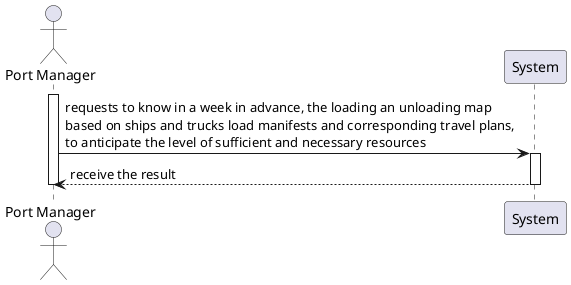 @startuml
'https://plantuml.com/sequence-diagram

actor "Port Manager" as FM
participant "System" as SY

activate FM
FM -> SY : requests to know in a week in advance, the loading an unloading map \nbased on ships and trucks load manifests and corresponding travel plans, \nto anticipate the level of sufficient and necessary resources

activate SY
SY --> FM : receive the result
deactivate SY
deactivate FM
@enduml